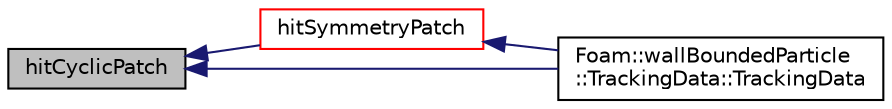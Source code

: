 digraph "hitCyclicPatch"
{
  bgcolor="transparent";
  edge [fontname="Helvetica",fontsize="10",labelfontname="Helvetica",labelfontsize="10"];
  node [fontname="Helvetica",fontsize="10",shape=record];
  rankdir="LR";
  Node1 [label="hitCyclicPatch",height=0.2,width=0.4,color="black", fillcolor="grey75", style="filled", fontcolor="black"];
  Node1 -> Node2 [dir="back",color="midnightblue",fontsize="10",style="solid",fontname="Helvetica"];
  Node2 [label="hitSymmetryPatch",height=0.2,width=0.4,color="red",URL="$a02842.html#a232d12f07f45b23a1cf401bb83d5c234",tooltip="Overridable function to handle the particle hitting a. "];
  Node2 -> Node3 [dir="back",color="midnightblue",fontsize="10",style="solid",fontname="Helvetica"];
  Node3 [label="Foam::wallBoundedParticle\l::TrackingData::TrackingData",height=0.2,width=0.4,color="black",URL="$a02668.html#a6314a22146c220ef091a623801dc2b2d"];
  Node1 -> Node3 [dir="back",color="midnightblue",fontsize="10",style="solid",fontname="Helvetica"];
}

